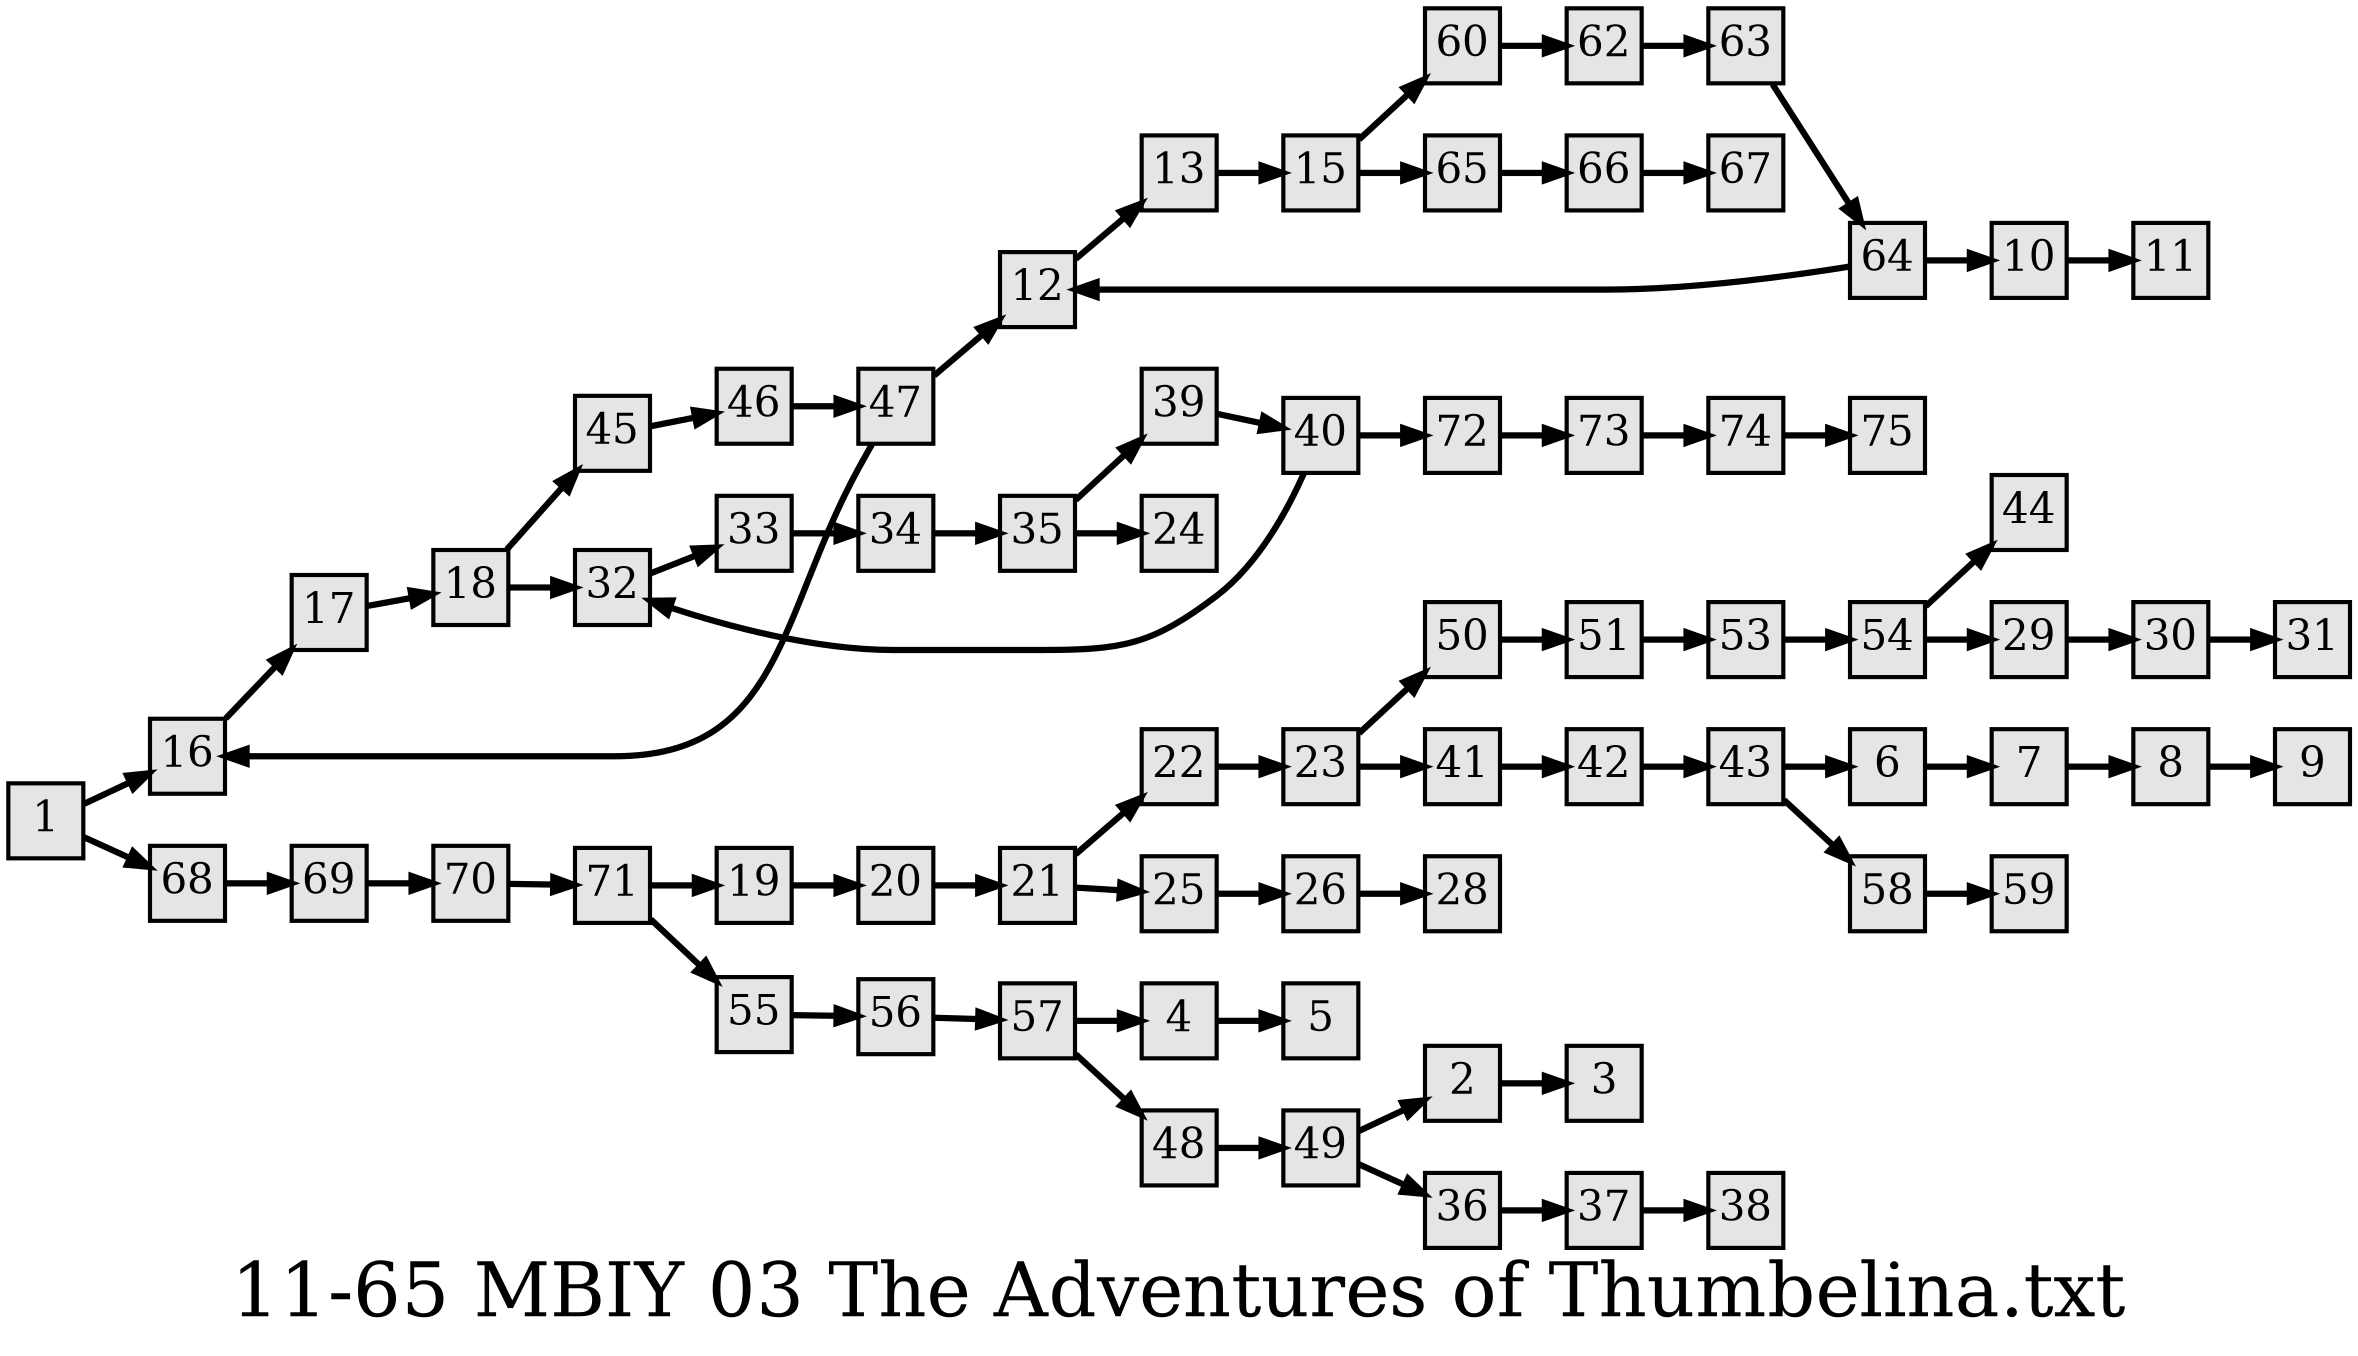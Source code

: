 digraph g{
  graph [ label="11-65 MBIY 03 The Adventures of Thumbelina.txt" rankdir=LR, ordering=out, fontsize=36, nodesep="0.35", ranksep="0.45"];
  node  [shape=rect, penwidth=2, fontsize=20, style=filled, fillcolor=grey90, margin="0,0", labelfloat=true, regular=true, fixedsize=true];
  edge  [labelfloat=true, penwidth=3, fontsize=12];

  1 -> 16;
  1 -> 68;
  2 -> 3;
  4 -> 5;
  6 -> 7;
  7 -> 8;
  8 -> 9;
  10 -> 11;
  12 -> 13;
  13 -> 15;
  15 -> 60;
  15 -> 65;
  16 -> 17;
  17 -> 18;
  18 -> 45;
  18 -> 32;
  19 -> 20;
  20 -> 21;
  21 -> 22;
  22 -> 23;
  23 -> 50;
  23 -> 41;
  21 -> 25;
  25 -> 26;
  26 -> 28;
  29 -> 30;
  30 -> 31;
  32 -> 33;
  33 -> 34;
  34 -> 35;
  35 -> 39;
  35 -> 24;
  36 -> 37;
  37 -> 38;
  39 -> 40;
  40 -> 72;
  40 -> 32;
  41 -> 42;
  42 -> 43;
  43 -> 6;
  43 -> 58;
  45 -> 46;
  46 -> 47;
  47 -> 12;
  47 -> 16;
  48 -> 49;
  49 -> 2;
  49 -> 36;
  50 -> 51;
  51 -> 53;
  53 -> 54;
  54 -> 44;
  54 -> 29;
  55 -> 56;
  56 -> 57;
  57 -> 4;
  57 -> 48;
  58 -> 59;
  60 -> 62;
  62 -> 63;
  63 -> 64;
  64 -> 10;
  64 -> 12;
  65 -> 66;
  66 -> 67;
  68 -> 69;
  69 -> 70;
  70 -> 71;
  71 -> 19;
  71 -> 55;
  72 -> 73;
  73 -> 74;
  74 -> 75;
}

